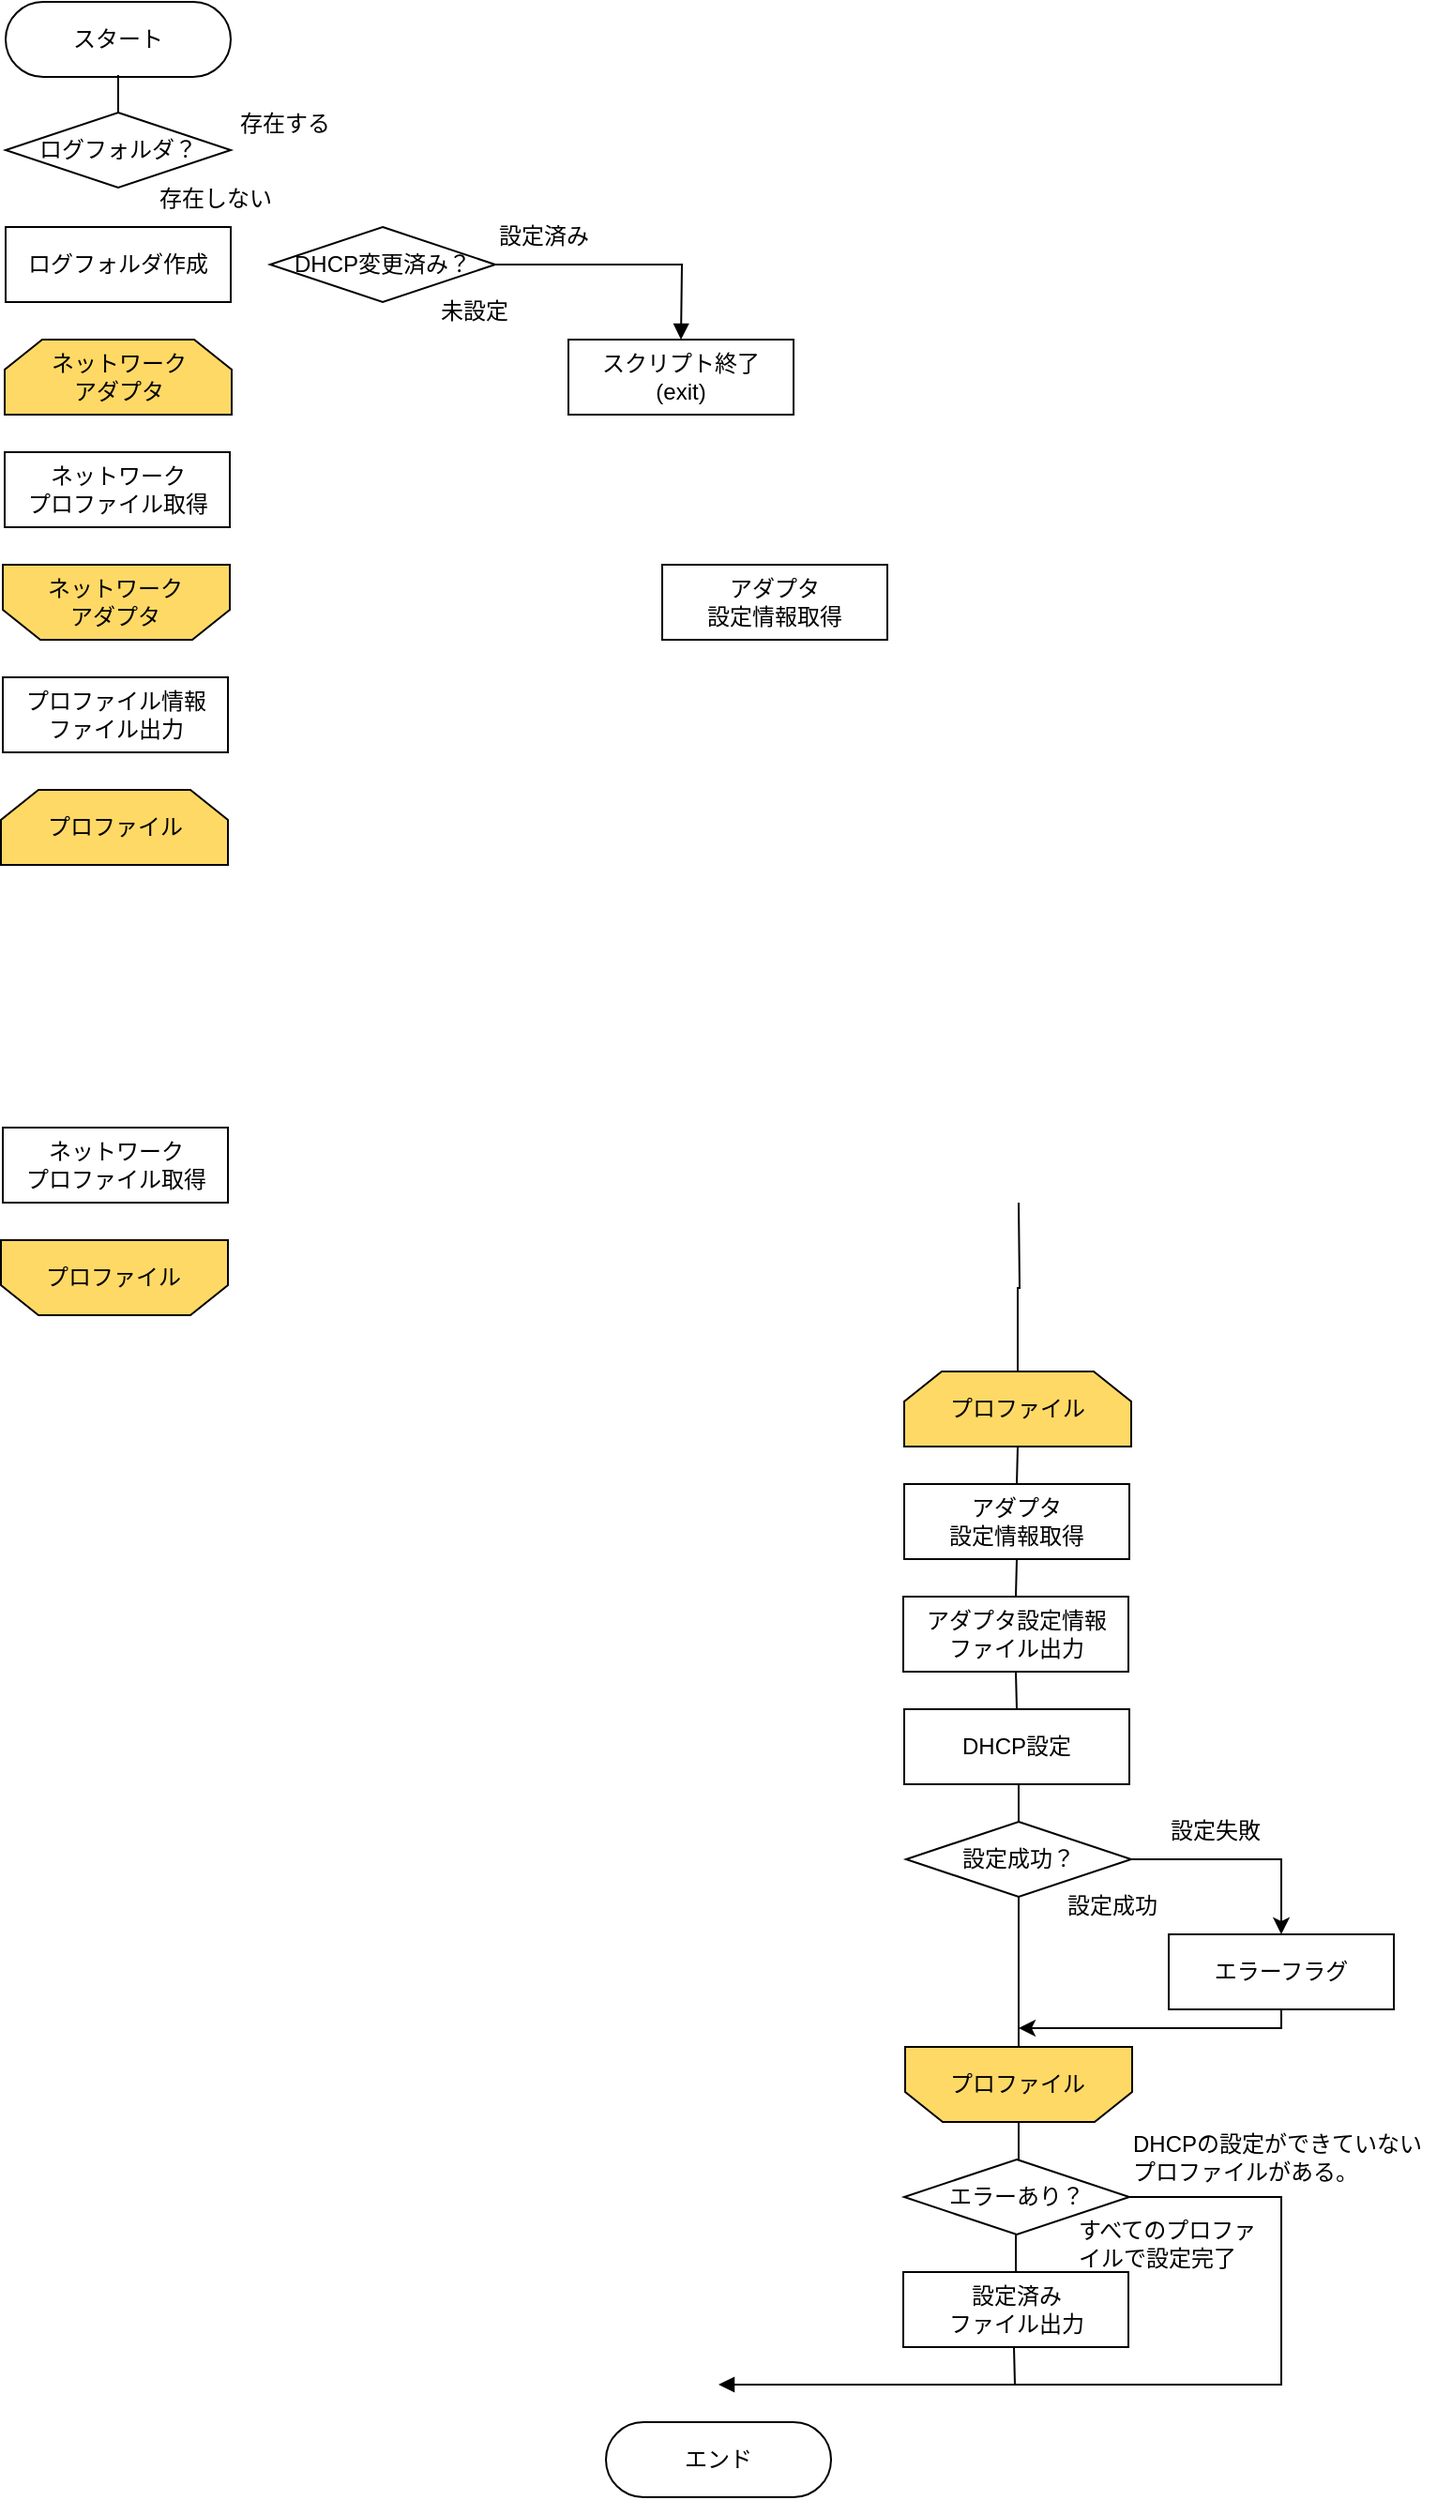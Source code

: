 <mxfile version="22.1.11" type="github">
  <diagram name="ページ1" id="wHj56v0oZ02i9ZqQ-0CH">
    <mxGraphModel dx="983" dy="549" grid="1" gridSize="10" guides="1" tooltips="1" connect="1" arrows="0" fold="1" page="1" pageScale="1" pageWidth="827" pageHeight="1169" math="0" shadow="0">
      <root>
        <mxCell id="0" />
        <mxCell id="1" parent="0" />
        <mxCell id="VmGl2ix6Ah8uTbjQqr3t-1" value="スタート" style="rounded=1;whiteSpace=wrap;html=1;arcSize=50;" parent="1" vertex="1">
          <mxGeometry x="40" y="40" width="120" height="40" as="geometry" />
        </mxCell>
        <mxCell id="VmGl2ix6Ah8uTbjQqr3t-13" style="edgeStyle=orthogonalEdgeStyle;rounded=0;orthogonalLoop=1;jettySize=auto;html=1;entryX=0.5;entryY=0;entryDx=0;entryDy=0;endArrow=none;endFill=0;exitX=0.5;exitY=1;exitDx=0;exitDy=0;" parent="1" source="VmGl2ix6Ah8uTbjQqr3t-35" target="VmGl2ix6Ah8uTbjQqr3t-3" edge="1">
          <mxGeometry relative="1" as="geometry">
            <mxPoint x="579" y="890" as="sourcePoint" />
          </mxGeometry>
        </mxCell>
        <mxCell id="VmGl2ix6Ah8uTbjQqr3t-14" style="edgeStyle=orthogonalEdgeStyle;rounded=0;orthogonalLoop=1;jettySize=auto;html=1;exitX=0.5;exitY=1;exitDx=0;exitDy=0;entryX=0.5;entryY=0;entryDx=0;entryDy=0;endArrow=none;endFill=0;" parent="1" source="VmGl2ix6Ah8uTbjQqr3t-3" target="VmGl2ix6Ah8uTbjQqr3t-4" edge="1">
          <mxGeometry relative="1" as="geometry" />
        </mxCell>
        <mxCell id="VmGl2ix6Ah8uTbjQqr3t-3" value="アダプタ設定情報&lt;br&gt;ファイル出力" style="rounded=0;whiteSpace=wrap;html=1;" parent="1" vertex="1">
          <mxGeometry x="518.5" y="890" width="120" height="40" as="geometry" />
        </mxCell>
        <mxCell id="VmGl2ix6Ah8uTbjQqr3t-4" value="DHCP設定" style="rounded=0;whiteSpace=wrap;html=1;" parent="1" vertex="1">
          <mxGeometry x="519" y="950" width="120" height="40" as="geometry" />
        </mxCell>
        <mxCell id="FzYucY_n1YHXEH_8yHVl-2" style="edgeStyle=orthogonalEdgeStyle;rounded=0;orthogonalLoop=1;jettySize=auto;html=1;exitX=0.5;exitY=1;exitDx=0;exitDy=0;entryX=0.5;entryY=1;entryDx=0;entryDy=0;endArrow=none;endFill=0;" parent="1" source="VmGl2ix6Ah8uTbjQqr3t-6" target="VmGl2ix6Ah8uTbjQqr3t-38" edge="1">
          <mxGeometry relative="1" as="geometry" />
        </mxCell>
        <mxCell id="FzYucY_n1YHXEH_8yHVl-4" style="edgeStyle=orthogonalEdgeStyle;rounded=0;orthogonalLoop=1;jettySize=auto;html=1;exitX=1;exitY=0.5;exitDx=0;exitDy=0;entryX=0.5;entryY=0;entryDx=0;entryDy=0;" parent="1" source="VmGl2ix6Ah8uTbjQqr3t-6" target="FzYucY_n1YHXEH_8yHVl-1" edge="1">
          <mxGeometry relative="1" as="geometry" />
        </mxCell>
        <mxCell id="VmGl2ix6Ah8uTbjQqr3t-6" value="設定成功？" style="rhombus;whiteSpace=wrap;html=1;" parent="1" vertex="1">
          <mxGeometry x="520" y="1010" width="120" height="40" as="geometry" />
        </mxCell>
        <mxCell id="VmGl2ix6Ah8uTbjQqr3t-17" value="設定失敗" style="text;html=1;strokeColor=none;fillColor=none;align=center;verticalAlign=middle;whiteSpace=wrap;rounded=0;" parent="1" vertex="1">
          <mxGeometry x="640" y="1000" width="90" height="30" as="geometry" />
        </mxCell>
        <mxCell id="VmGl2ix6Ah8uTbjQqr3t-25" style="edgeStyle=orthogonalEdgeStyle;rounded=0;orthogonalLoop=1;jettySize=auto;html=1;exitX=1;exitY=0.5;exitDx=0;exitDy=0;endArrow=block;endFill=1;" parent="1" source="VmGl2ix6Ah8uTbjQqr3t-47" edge="1">
          <mxGeometry relative="1" as="geometry">
            <mxPoint x="420" y="1310" as="targetPoint" />
            <mxPoint x="719" y="1330" as="sourcePoint" />
            <Array as="points">
              <mxPoint x="720" y="1210" />
              <mxPoint x="720" y="1310" />
            </Array>
          </mxGeometry>
        </mxCell>
        <mxCell id="VmGl2ix6Ah8uTbjQqr3t-20" value="設定済み&lt;br&gt;ファイル出力" style="rounded=0;whiteSpace=wrap;html=1;" parent="1" vertex="1">
          <mxGeometry x="518.5" y="1250" width="120" height="40" as="geometry" />
        </mxCell>
        <mxCell id="VmGl2ix6Ah8uTbjQqr3t-23" value="エンド" style="rounded=1;whiteSpace=wrap;html=1;arcSize=50;" parent="1" vertex="1">
          <mxGeometry x="360" y="1330" width="120" height="40" as="geometry" />
        </mxCell>
        <mxCell id="VmGl2ix6Ah8uTbjQqr3t-26" value="設定成功" style="text;html=1;strokeColor=none;fillColor=none;align=center;verticalAlign=middle;whiteSpace=wrap;rounded=0;" parent="1" vertex="1">
          <mxGeometry x="590" y="1040" width="80" height="30" as="geometry" />
        </mxCell>
        <mxCell id="VmGl2ix6Ah8uTbjQqr3t-27" value="DHCP変更済み？" style="rhombus;whiteSpace=wrap;html=1;" parent="1" vertex="1">
          <mxGeometry x="181" y="160" width="120" height="40" as="geometry" />
        </mxCell>
        <mxCell id="VmGl2ix6Ah8uTbjQqr3t-28" style="edgeStyle=orthogonalEdgeStyle;rounded=0;orthogonalLoop=1;jettySize=auto;html=1;entryX=0.5;entryY=0;entryDx=0;entryDy=0;endArrow=none;endFill=0;" parent="1" source="VmGl2ix6Ah8uTbjQqr3t-1" target="vMYI4mo94rOwHd-NQ6uU-2" edge="1">
          <mxGeometry relative="1" as="geometry">
            <mxPoint x="220" y="130" as="sourcePoint" />
            <mxPoint x="220" y="150" as="targetPoint" />
          </mxGeometry>
        </mxCell>
        <mxCell id="VmGl2ix6Ah8uTbjQqr3t-29" value="" style="endArrow=block;html=1;rounded=0;edgeStyle=orthogonalEdgeStyle;endFill=1;" parent="1" source="VmGl2ix6Ah8uTbjQqr3t-27" edge="1">
          <mxGeometry width="50" height="50" relative="1" as="geometry">
            <mxPoint x="301" y="180" as="sourcePoint" />
            <mxPoint x="400" y="220" as="targetPoint" />
          </mxGeometry>
        </mxCell>
        <mxCell id="VmGl2ix6Ah8uTbjQqr3t-30" value="設定済み" style="text;html=1;strokeColor=none;fillColor=none;align=left;verticalAlign=middle;whiteSpace=wrap;rounded=0;" parent="1" vertex="1">
          <mxGeometry x="301" y="150" width="60" height="30" as="geometry" />
        </mxCell>
        <mxCell id="VmGl2ix6Ah8uTbjQqr3t-31" value="未設定" style="text;html=1;strokeColor=none;fillColor=none;align=left;verticalAlign=middle;whiteSpace=wrap;rounded=0;" parent="1" vertex="1">
          <mxGeometry x="270" y="190" width="60" height="30" as="geometry" />
        </mxCell>
        <mxCell id="VmGl2ix6Ah8uTbjQqr3t-32" style="edgeStyle=orthogonalEdgeStyle;rounded=0;orthogonalLoop=1;jettySize=auto;html=1;exitX=0.5;exitY=1;exitDx=0;exitDy=0;endArrow=none;endFill=0;" parent="1" edge="1">
          <mxGeometry relative="1" as="geometry">
            <mxPoint x="577.5" y="1290" as="sourcePoint" />
            <mxPoint x="578" y="1310" as="targetPoint" />
          </mxGeometry>
        </mxCell>
        <mxCell id="VmGl2ix6Ah8uTbjQqr3t-50" style="edgeStyle=orthogonalEdgeStyle;rounded=0;orthogonalLoop=1;jettySize=auto;html=1;exitX=0.5;exitY=1;exitDx=0;exitDy=0;entryX=0.5;entryY=0;entryDx=0;entryDy=0;endArrow=none;endFill=0;" parent="1" source="VmGl2ix6Ah8uTbjQqr3t-33" target="VmGl2ix6Ah8uTbjQqr3t-35" edge="1">
          <mxGeometry relative="1" as="geometry" />
        </mxCell>
        <mxCell id="VmGl2ix6Ah8uTbjQqr3t-33" value="プロファイル" style="shape=loopLimit;whiteSpace=wrap;html=1;fillColor=#FFD966;" parent="1" vertex="1">
          <mxGeometry x="519" y="770" width="121" height="40" as="geometry" />
        </mxCell>
        <mxCell id="VmGl2ix6Ah8uTbjQqr3t-34" style="edgeStyle=orthogonalEdgeStyle;rounded=0;orthogonalLoop=1;jettySize=auto;html=1;endArrow=none;endFill=0;" parent="1" target="VmGl2ix6Ah8uTbjQqr3t-33" edge="1">
          <mxGeometry relative="1" as="geometry">
            <mxPoint x="580" y="680" as="sourcePoint" />
            <mxPoint x="580" y="580" as="targetPoint" />
          </mxGeometry>
        </mxCell>
        <mxCell id="VmGl2ix6Ah8uTbjQqr3t-35" value="アダプタ&lt;br&gt;設定情報取得" style="rounded=0;whiteSpace=wrap;html=1;" parent="1" vertex="1">
          <mxGeometry x="519" y="830" width="120" height="40" as="geometry" />
        </mxCell>
        <mxCell id="VmGl2ix6Ah8uTbjQqr3t-42" style="edgeStyle=orthogonalEdgeStyle;rounded=0;orthogonalLoop=1;jettySize=auto;html=1;exitX=0.5;exitY=1;exitDx=0;exitDy=0;entryX=0.5;entryY=0;entryDx=0;entryDy=0;endArrow=none;endFill=0;" parent="1" source="VmGl2ix6Ah8uTbjQqr3t-4" target="VmGl2ix6Ah8uTbjQqr3t-6" edge="1">
          <mxGeometry relative="1" as="geometry">
            <mxPoint x="579.5" y="1170" as="sourcePoint" />
          </mxGeometry>
        </mxCell>
        <mxCell id="VmGl2ix6Ah8uTbjQqr3t-38" value="" style="shape=loopLimit;whiteSpace=wrap;html=1;rotation=-180;verticalAlign=middle;fillColor=#FFD966;" parent="1" vertex="1">
          <mxGeometry x="519.5" y="1130" width="121" height="40" as="geometry" />
        </mxCell>
        <mxCell id="VmGl2ix6Ah8uTbjQqr3t-39" style="edgeStyle=orthogonalEdgeStyle;rounded=0;orthogonalLoop=1;jettySize=auto;html=1;endArrow=none;endFill=0;" parent="1" source="VmGl2ix6Ah8uTbjQqr3t-38" target="VmGl2ix6Ah8uTbjQqr3t-20" edge="1">
          <mxGeometry relative="1" as="geometry">
            <mxPoint x="579" y="1190" as="sourcePoint" />
            <mxPoint x="579" y="1210" as="targetPoint" />
          </mxGeometry>
        </mxCell>
        <mxCell id="VmGl2ix6Ah8uTbjQqr3t-46" value="プロファイル" style="text;html=1;strokeColor=none;fillColor=none;align=center;verticalAlign=middle;whiteSpace=wrap;rounded=0;" parent="1" vertex="1">
          <mxGeometry x="539" y="1135" width="81" height="30" as="geometry" />
        </mxCell>
        <mxCell id="VmGl2ix6Ah8uTbjQqr3t-47" value="エラーあり？" style="rhombus;whiteSpace=wrap;html=1;" parent="1" vertex="1">
          <mxGeometry x="519" y="1190" width="120" height="40" as="geometry" />
        </mxCell>
        <mxCell id="VmGl2ix6Ah8uTbjQqr3t-48" value="DHCPの設定ができていない&lt;br&gt;プロファイルがある。" style="text;html=1;strokeColor=none;fillColor=none;align=left;verticalAlign=middle;whiteSpace=wrap;rounded=0;" parent="1" vertex="1">
          <mxGeometry x="639" y="1174" width="171" height="30" as="geometry" />
        </mxCell>
        <mxCell id="FzYucY_n1YHXEH_8yHVl-5" style="edgeStyle=orthogonalEdgeStyle;rounded=0;orthogonalLoop=1;jettySize=auto;html=1;exitX=0.5;exitY=1;exitDx=0;exitDy=0;" parent="1" source="FzYucY_n1YHXEH_8yHVl-1" edge="1">
          <mxGeometry relative="1" as="geometry">
            <mxPoint x="580" y="1120" as="targetPoint" />
            <Array as="points">
              <mxPoint x="720" y="1120" />
            </Array>
          </mxGeometry>
        </mxCell>
        <mxCell id="FzYucY_n1YHXEH_8yHVl-1" value="エラーフラグ" style="rounded=0;whiteSpace=wrap;html=1;" parent="1" vertex="1">
          <mxGeometry x="660" y="1070" width="120" height="40" as="geometry" />
        </mxCell>
        <mxCell id="FzYucY_n1YHXEH_8yHVl-3" value="すべてのプロファイルで設定完了" style="text;html=1;strokeColor=none;fillColor=none;align=left;verticalAlign=middle;whiteSpace=wrap;rounded=0;" parent="1" vertex="1">
          <mxGeometry x="610" y="1220" width="100" height="30" as="geometry" />
        </mxCell>
        <mxCell id="vMYI4mo94rOwHd-NQ6uU-2" value="ログフォルダ？" style="rhombus;whiteSpace=wrap;html=1;" vertex="1" parent="1">
          <mxGeometry x="40" y="99" width="120" height="40" as="geometry" />
        </mxCell>
        <mxCell id="vMYI4mo94rOwHd-NQ6uU-3" value="存在しない" style="text;html=1;strokeColor=none;fillColor=none;align=left;verticalAlign=middle;whiteSpace=wrap;rounded=0;" vertex="1" parent="1">
          <mxGeometry x="120" y="130" width="70" height="30" as="geometry" />
        </mxCell>
        <mxCell id="vMYI4mo94rOwHd-NQ6uU-4" value="存在する" style="text;html=1;strokeColor=none;fillColor=none;align=left;verticalAlign=middle;whiteSpace=wrap;rounded=0;" vertex="1" parent="1">
          <mxGeometry x="163" y="90" width="60" height="30" as="geometry" />
        </mxCell>
        <mxCell id="vMYI4mo94rOwHd-NQ6uU-6" value="アダプタ&lt;br&gt;設定情報取得" style="rounded=0;whiteSpace=wrap;html=1;" vertex="1" parent="1">
          <mxGeometry x="390" y="340" width="120" height="40" as="geometry" />
        </mxCell>
        <mxCell id="vMYI4mo94rOwHd-NQ6uU-7" value="スクリプト終了&lt;br&gt;(exit)" style="rounded=0;whiteSpace=wrap;html=1;" vertex="1" parent="1">
          <mxGeometry x="340" y="220" width="120" height="40" as="geometry" />
        </mxCell>
        <mxCell id="vMYI4mo94rOwHd-NQ6uU-9" value="ログフォルダ作成" style="rounded=0;whiteSpace=wrap;html=1;" vertex="1" parent="1">
          <mxGeometry x="40" y="160" width="120" height="40" as="geometry" />
        </mxCell>
        <mxCell id="vMYI4mo94rOwHd-NQ6uU-10" value="ネットワーク&lt;br&gt;アダプタ" style="shape=loopLimit;whiteSpace=wrap;html=1;fillColor=#FFD966;" vertex="1" parent="1">
          <mxGeometry x="39.5" y="220" width="121" height="40" as="geometry" />
        </mxCell>
        <mxCell id="vMYI4mo94rOwHd-NQ6uU-11" value="ネットワーク&lt;br&gt;プロファイル取得" style="rounded=0;whiteSpace=wrap;html=1;" vertex="1" parent="1">
          <mxGeometry x="39.5" y="280" width="120" height="40" as="geometry" />
        </mxCell>
        <mxCell id="vMYI4mo94rOwHd-NQ6uU-12" value="プロファイル情報&lt;br&gt;ファイル出力" style="rounded=0;whiteSpace=wrap;html=1;" vertex="1" parent="1">
          <mxGeometry x="38.5" y="400" width="120" height="40" as="geometry" />
        </mxCell>
        <mxCell id="vMYI4mo94rOwHd-NQ6uU-13" value="" style="shape=loopLimit;whiteSpace=wrap;html=1;rotation=-180;verticalAlign=middle;fillColor=#FFD966;" vertex="1" parent="1">
          <mxGeometry x="38.5" y="340" width="121" height="40" as="geometry" />
        </mxCell>
        <mxCell id="vMYI4mo94rOwHd-NQ6uU-14" value="ネットワーク&lt;br&gt;アダプタ" style="text;html=1;strokeColor=none;fillColor=none;align=center;verticalAlign=middle;whiteSpace=wrap;rounded=0;" vertex="1" parent="1">
          <mxGeometry x="58" y="345" width="81" height="30" as="geometry" />
        </mxCell>
        <mxCell id="vMYI4mo94rOwHd-NQ6uU-15" value="プロファイル" style="shape=loopLimit;whiteSpace=wrap;html=1;fillColor=#FFD966;" vertex="1" parent="1">
          <mxGeometry x="37.5" y="460" width="121" height="40" as="geometry" />
        </mxCell>
        <mxCell id="vMYI4mo94rOwHd-NQ6uU-16" value="ネットワーク&lt;br&gt;プロファイル取得" style="rounded=0;whiteSpace=wrap;html=1;" vertex="1" parent="1">
          <mxGeometry x="38.5" y="640" width="120" height="40" as="geometry" />
        </mxCell>
        <mxCell id="vMYI4mo94rOwHd-NQ6uU-17" value="" style="shape=loopLimit;whiteSpace=wrap;html=1;rotation=-180;verticalAlign=middle;fillColor=#FFD966;" vertex="1" parent="1">
          <mxGeometry x="37.5" y="700" width="121" height="40" as="geometry" />
        </mxCell>
        <mxCell id="vMYI4mo94rOwHd-NQ6uU-18" value="プロファイル" style="text;html=1;strokeColor=none;fillColor=none;align=center;verticalAlign=middle;whiteSpace=wrap;rounded=0;" vertex="1" parent="1">
          <mxGeometry x="57" y="705" width="81" height="30" as="geometry" />
        </mxCell>
      </root>
    </mxGraphModel>
  </diagram>
</mxfile>
